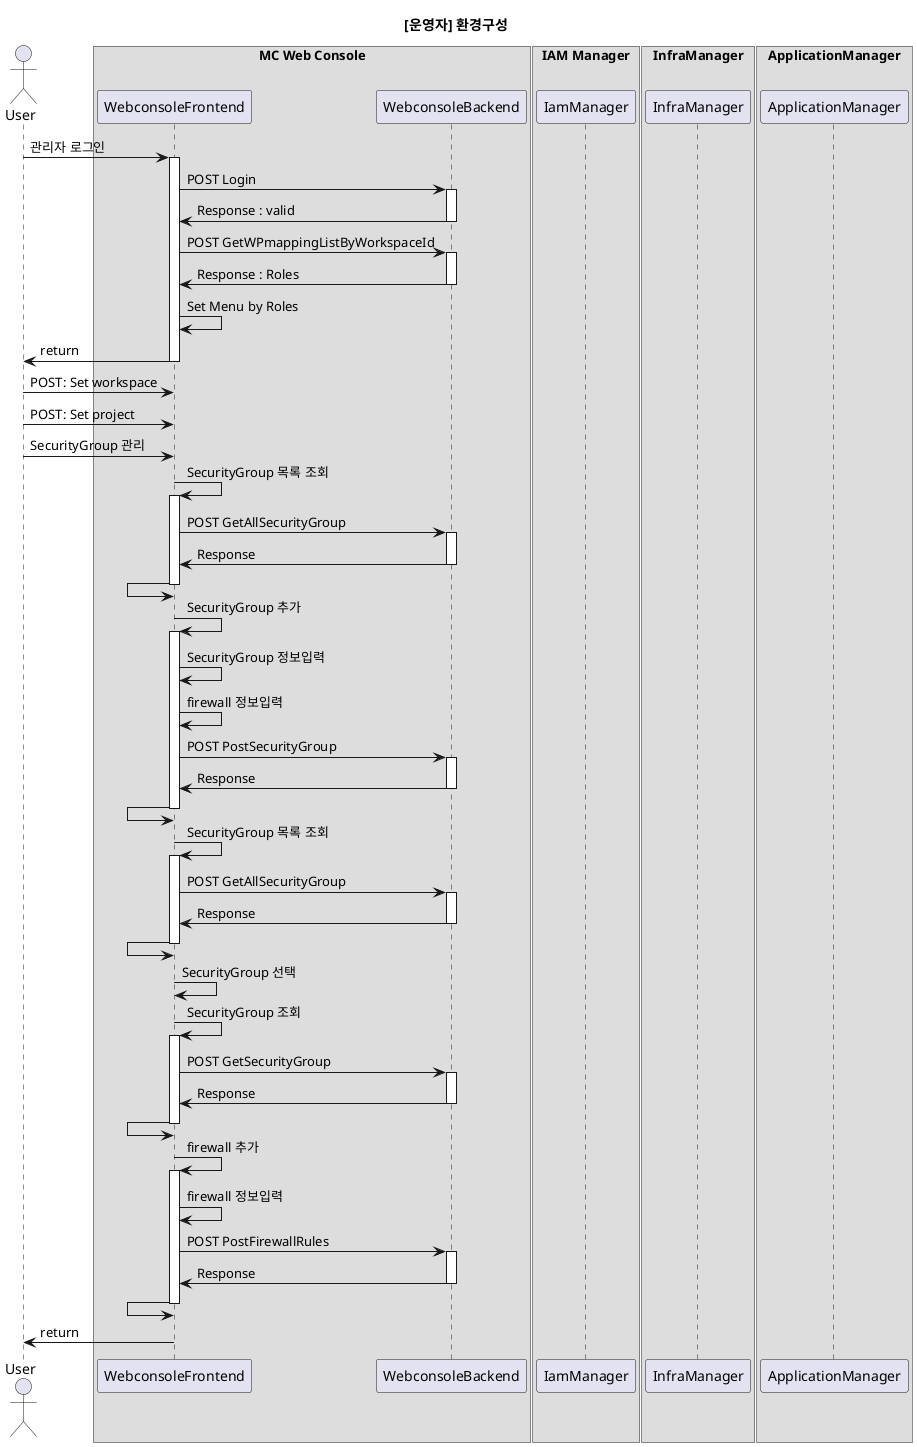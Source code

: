 @startuml

title "[운영자] 환경구성"

actor User as EndUser

box "MC Web Console"
participant WebconsoleFrontend
participant WebconsoleBackend
end box

box "IAM Manager"
participant IamManager
end box

box "InfraManager"
participant InfraManager
end box

box "ApplicationManager"
participant ApplicationManager
end box

EndUser     -> WebconsoleFrontend ++: 관리자 로그인
    WebconsoleFrontend -> WebconsoleBackend ++: POST Login
    WebconsoleFrontend  <- WebconsoleBackend --: Response : valid
    WebconsoleFrontend -> WebconsoleBackend ++: POST GetWPmappingListByWorkspaceId
    WebconsoleFrontend  <- WebconsoleBackend --: Response : Roles

    WebconsoleFrontend -> WebconsoleFrontend : Set Menu by Roles
EndUser     <- WebconsoleFrontend --: return 

EndUser     -> WebconsoleFrontend : POST: Set workspace
EndUser     -> WebconsoleFrontend : POST: Set project

EndUser     -> WebconsoleFrontend : SecurityGroup 관리
    WebconsoleFrontend -> WebconsoleFrontend ++: SecurityGroup 목록 조회
        WebconsoleFrontend  -> WebconsoleBackend ++: POST GetAllSecurityGroup
        WebconsoleFrontend  <- WebconsoleBackend --: Response
    WebconsoleFrontend <- WebconsoleFrontend --: 

    WebconsoleFrontend -> WebconsoleFrontend ++: SecurityGroup 추가
        WebconsoleFrontend -> WebconsoleFrontend : SecurityGroup 정보입력
        WebconsoleFrontend -> WebconsoleFrontend : firewall 정보입력
        WebconsoleFrontend  -> WebconsoleBackend ++: POST PostSecurityGroup
        WebconsoleFrontend  <- WebconsoleBackend --: Response
    WebconsoleFrontend <- WebconsoleFrontend --: 

    WebconsoleFrontend -> WebconsoleFrontend ++: SecurityGroup 목록 조회
        WebconsoleFrontend  -> WebconsoleBackend ++: POST GetAllSecurityGroup
        WebconsoleFrontend  <- WebconsoleBackend --: Response
    WebconsoleFrontend <- WebconsoleFrontend --: 

    WebconsoleFrontend -> WebconsoleFrontend : SecurityGroup 선택
    WebconsoleFrontend -> WebconsoleFrontend ++: SecurityGroup 조회
        WebconsoleFrontend  -> WebconsoleBackend ++: POST GetSecurityGroup
        WebconsoleFrontend  <- WebconsoleBackend --: Response
    WebconsoleFrontend <- WebconsoleFrontend --: 

    WebconsoleFrontend -> WebconsoleFrontend ++: firewall 추가
        WebconsoleFrontend -> WebconsoleFrontend : firewall 정보입력
        WebconsoleFrontend  -> WebconsoleBackend ++: POST PostFirewallRules
        WebconsoleFrontend  <- WebconsoleBackend --: Response
    WebconsoleFrontend <- WebconsoleFrontend --: 

EndUser     <- WebconsoleFrontend --: return 

@enduml
